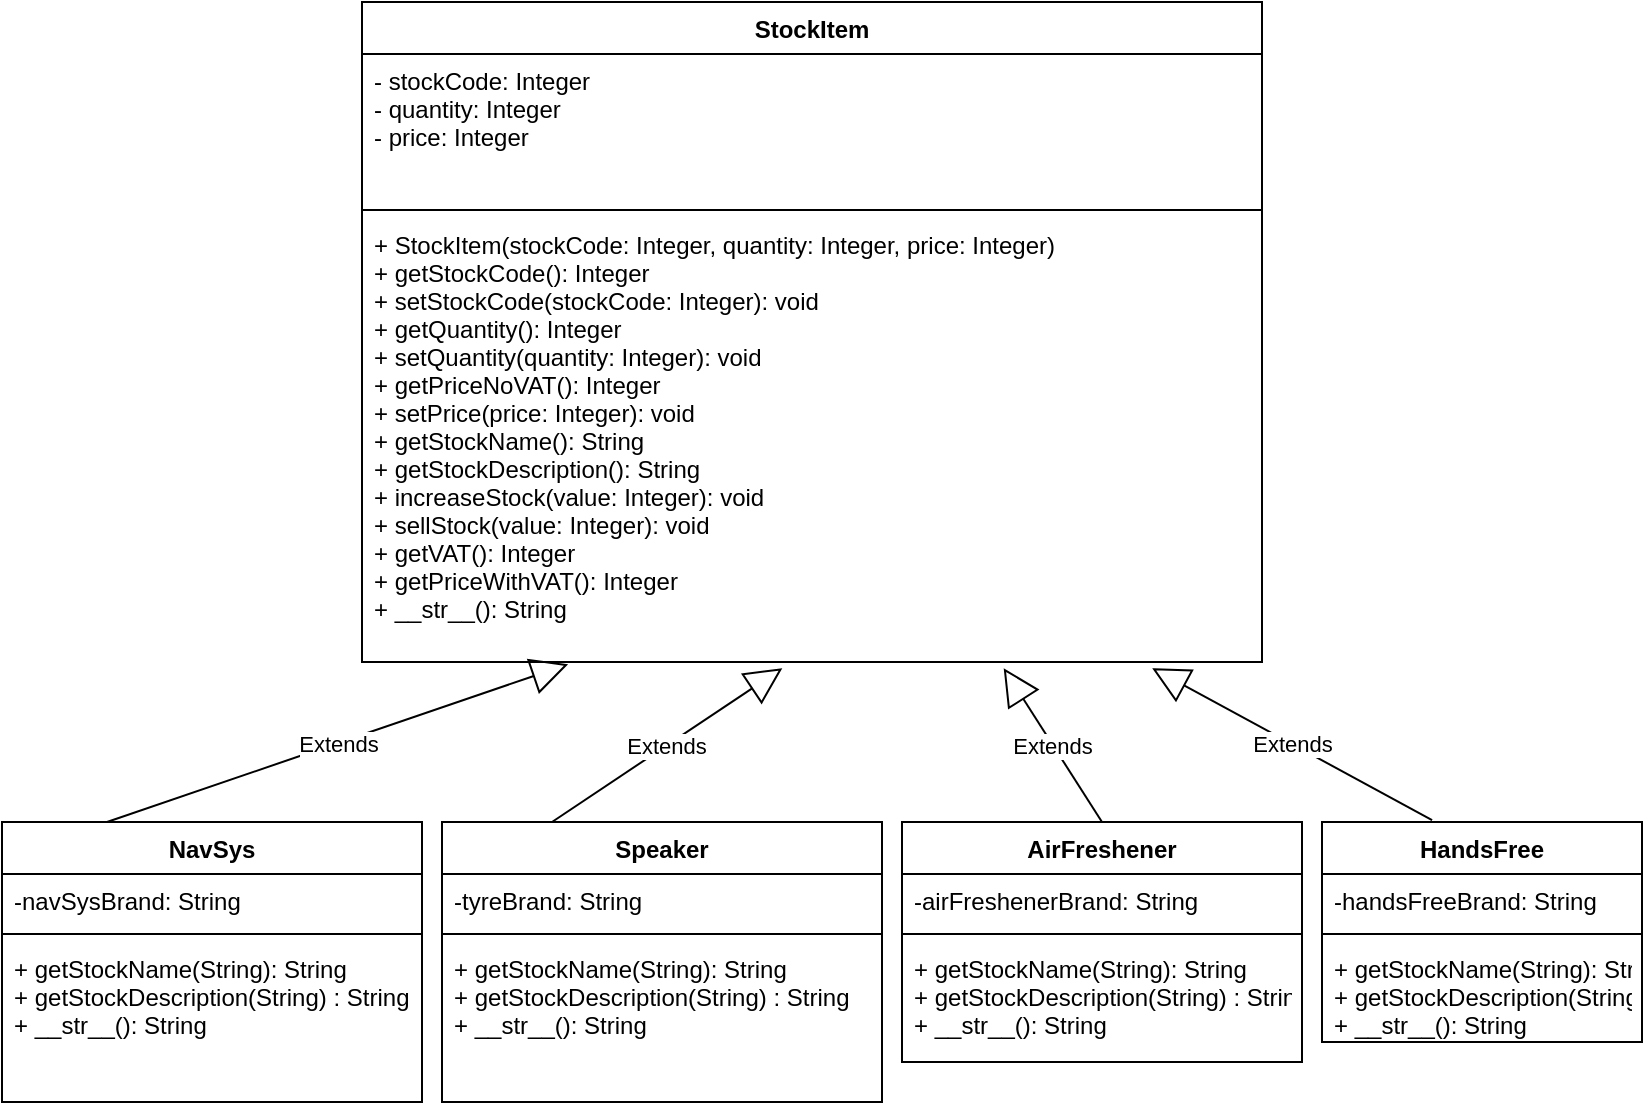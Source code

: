 <mxfile version="15.8.7" type="device"><diagram id="jLkLryWclK6nShEJthFU" name="Page-1"><mxGraphModel dx="1106" dy="997" grid="1" gridSize="10" guides="1" tooltips="1" connect="1" arrows="1" fold="1" page="1" pageScale="1" pageWidth="827" pageHeight="1169" math="0" shadow="0"><root><mxCell id="0"/><mxCell id="1" parent="0"/><mxCell id="6NICtDuDL4yZWyJjTYKJ-6" value="StockItem" style="swimlane;fontStyle=1;align=center;verticalAlign=top;childLayout=stackLayout;horizontal=1;startSize=26;horizontalStack=0;resizeParent=1;resizeParentMax=0;resizeLast=0;collapsible=1;marginBottom=0;" parent="1" vertex="1"><mxGeometry x="180" y="510" width="450" height="330" as="geometry"/></mxCell><mxCell id="6NICtDuDL4yZWyJjTYKJ-7" value="- stockCode: Integer&#10;- quantity: Integer&#10;- price: Integer" style="text;strokeColor=none;fillColor=none;align=left;verticalAlign=top;spacingLeft=4;spacingRight=4;overflow=hidden;rotatable=0;points=[[0,0.5],[1,0.5]];portConstraint=eastwest;" parent="6NICtDuDL4yZWyJjTYKJ-6" vertex="1"><mxGeometry y="26" width="450" height="74" as="geometry"/></mxCell><mxCell id="6NICtDuDL4yZWyJjTYKJ-8" value="" style="line;strokeWidth=1;fillColor=none;align=left;verticalAlign=middle;spacingTop=-1;spacingLeft=3;spacingRight=3;rotatable=0;labelPosition=right;points=[];portConstraint=eastwest;" parent="6NICtDuDL4yZWyJjTYKJ-6" vertex="1"><mxGeometry y="100" width="450" height="8" as="geometry"/></mxCell><mxCell id="6NICtDuDL4yZWyJjTYKJ-9" value="+ StockItem(stockCode: Integer, quantity: Integer, price: Integer)&#10;+ getStockCode(): Integer&#10;+ setStockCode(stockCode: Integer): void&#10;+ getQuantity(): Integer&#10;+ setQuantity(quantity: Integer): void&#10;+ getPriceNoVAT(): Integer&#10;+ setPrice(price: Integer): void&#10;+ getStockName(): String&#10;+ getStockDescription(): String&#10;+ increaseStock(value: Integer): void&#10;+ sellStock(value: Integer): void&#10;+ getVAT(): Integer&#10;+ getPriceWithVAT(): Integer&#10;+ __str__(): String" style="text;strokeColor=none;fillColor=none;align=left;verticalAlign=top;spacingLeft=4;spacingRight=4;overflow=hidden;rotatable=0;points=[[0,0.5],[1,0.5]];portConstraint=eastwest;" parent="6NICtDuDL4yZWyJjTYKJ-6" vertex="1"><mxGeometry y="108" width="450" height="222" as="geometry"/></mxCell><mxCell id="PgcG9ZXpzVE8q3b61SAs-1" value="NavSys" style="swimlane;fontStyle=1;align=center;verticalAlign=top;childLayout=stackLayout;horizontal=1;startSize=26;horizontalStack=0;resizeParent=1;resizeParentMax=0;resizeLast=0;collapsible=1;marginBottom=0;" parent="1" vertex="1"><mxGeometry y="920" width="210" height="140" as="geometry"/></mxCell><mxCell id="PgcG9ZXpzVE8q3b61SAs-2" value="-navSysBrand: String" style="text;strokeColor=none;fillColor=none;align=left;verticalAlign=top;spacingLeft=4;spacingRight=4;overflow=hidden;rotatable=0;points=[[0,0.5],[1,0.5]];portConstraint=eastwest;" parent="PgcG9ZXpzVE8q3b61SAs-1" vertex="1"><mxGeometry y="26" width="210" height="26" as="geometry"/></mxCell><mxCell id="PgcG9ZXpzVE8q3b61SAs-3" value="" style="line;strokeWidth=1;fillColor=none;align=left;verticalAlign=middle;spacingTop=-1;spacingLeft=3;spacingRight=3;rotatable=0;labelPosition=right;points=[];portConstraint=eastwest;" parent="PgcG9ZXpzVE8q3b61SAs-1" vertex="1"><mxGeometry y="52" width="210" height="8" as="geometry"/></mxCell><mxCell id="PgcG9ZXpzVE8q3b61SAs-4" value="+ getStockName(String): String&#10;+ getStockDescription(String) : String&#10;+ __str__(): String" style="text;strokeColor=none;fillColor=none;align=left;verticalAlign=top;spacingLeft=4;spacingRight=4;overflow=hidden;rotatable=0;points=[[0,0.5],[1,0.5]];portConstraint=eastwest;" parent="PgcG9ZXpzVE8q3b61SAs-1" vertex="1"><mxGeometry y="60" width="210" height="80" as="geometry"/></mxCell><mxCell id="PgcG9ZXpzVE8q3b61SAs-5" value="Extends" style="endArrow=block;endSize=16;endFill=0;html=1;rounded=0;entryX=0.229;entryY=1.005;entryDx=0;entryDy=0;entryPerimeter=0;exitX=0.25;exitY=0;exitDx=0;exitDy=0;" parent="1" source="PgcG9ZXpzVE8q3b61SAs-1" target="6NICtDuDL4yZWyJjTYKJ-9" edge="1"><mxGeometry width="160" relative="1" as="geometry"><mxPoint x="140" y="880" as="sourcePoint"/><mxPoint x="300" y="880" as="targetPoint"/></mxGeometry></mxCell><mxCell id="Vk2YBC0A8CCZcEMKErwV-1" value="Speaker" style="swimlane;fontStyle=1;align=center;verticalAlign=top;childLayout=stackLayout;horizontal=1;startSize=26;horizontalStack=0;resizeParent=1;resizeParentMax=0;resizeLast=0;collapsible=1;marginBottom=0;" parent="1" vertex="1"><mxGeometry x="220" y="920" width="220" height="140" as="geometry"/></mxCell><mxCell id="Vk2YBC0A8CCZcEMKErwV-2" value="-tyreBrand: String" style="text;strokeColor=none;fillColor=none;align=left;verticalAlign=top;spacingLeft=4;spacingRight=4;overflow=hidden;rotatable=0;points=[[0,0.5],[1,0.5]];portConstraint=eastwest;" parent="Vk2YBC0A8CCZcEMKErwV-1" vertex="1"><mxGeometry y="26" width="220" height="26" as="geometry"/></mxCell><mxCell id="Vk2YBC0A8CCZcEMKErwV-3" value="" style="line;strokeWidth=1;fillColor=none;align=left;verticalAlign=middle;spacingTop=-1;spacingLeft=3;spacingRight=3;rotatable=0;labelPosition=right;points=[];portConstraint=eastwest;" parent="Vk2YBC0A8CCZcEMKErwV-1" vertex="1"><mxGeometry y="52" width="220" height="8" as="geometry"/></mxCell><mxCell id="Vk2YBC0A8CCZcEMKErwV-4" value="+ getStockName(String): String&#10;+ getStockDescription(String) : String&#10;+ __str__(): String" style="text;strokeColor=none;fillColor=none;align=left;verticalAlign=top;spacingLeft=4;spacingRight=4;overflow=hidden;rotatable=0;points=[[0,0.5],[1,0.5]];portConstraint=eastwest;" parent="Vk2YBC0A8CCZcEMKErwV-1" vertex="1"><mxGeometry y="60" width="220" height="80" as="geometry"/></mxCell><mxCell id="Vk2YBC0A8CCZcEMKErwV-5" value="Extends" style="endArrow=block;endSize=16;endFill=0;html=1;rounded=0;entryX=0.467;entryY=1.014;entryDx=0;entryDy=0;entryPerimeter=0;exitX=0.25;exitY=0;exitDx=0;exitDy=0;" parent="1" source="Vk2YBC0A8CCZcEMKErwV-1" target="6NICtDuDL4yZWyJjTYKJ-9" edge="1"><mxGeometry width="160" relative="1" as="geometry"><mxPoint x="310" y="890" as="sourcePoint"/><mxPoint x="470" y="890" as="targetPoint"/></mxGeometry></mxCell><mxCell id="Vk2YBC0A8CCZcEMKErwV-6" value="AirFreshener" style="swimlane;fontStyle=1;align=center;verticalAlign=top;childLayout=stackLayout;horizontal=1;startSize=26;horizontalStack=0;resizeParent=1;resizeParentMax=0;resizeLast=0;collapsible=1;marginBottom=0;" parent="1" vertex="1"><mxGeometry x="450" y="920" width="200" height="120" as="geometry"/></mxCell><mxCell id="Vk2YBC0A8CCZcEMKErwV-7" value="-airFreshenerBrand: String" style="text;strokeColor=none;fillColor=none;align=left;verticalAlign=top;spacingLeft=4;spacingRight=4;overflow=hidden;rotatable=0;points=[[0,0.5],[1,0.5]];portConstraint=eastwest;" parent="Vk2YBC0A8CCZcEMKErwV-6" vertex="1"><mxGeometry y="26" width="200" height="26" as="geometry"/></mxCell><mxCell id="Vk2YBC0A8CCZcEMKErwV-8" value="" style="line;strokeWidth=1;fillColor=none;align=left;verticalAlign=middle;spacingTop=-1;spacingLeft=3;spacingRight=3;rotatable=0;labelPosition=right;points=[];portConstraint=eastwest;" parent="Vk2YBC0A8CCZcEMKErwV-6" vertex="1"><mxGeometry y="52" width="200" height="8" as="geometry"/></mxCell><mxCell id="Vk2YBC0A8CCZcEMKErwV-9" value="+ getStockName(String): String&#10;+ getStockDescription(String) : String&#10;+ __str__(): String" style="text;strokeColor=none;fillColor=none;align=left;verticalAlign=top;spacingLeft=4;spacingRight=4;overflow=hidden;rotatable=0;points=[[0,0.5],[1,0.5]];portConstraint=eastwest;" parent="Vk2YBC0A8CCZcEMKErwV-6" vertex="1"><mxGeometry y="60" width="200" height="60" as="geometry"/></mxCell><mxCell id="Vk2YBC0A8CCZcEMKErwV-10" value="Extends" style="endArrow=block;endSize=16;endFill=0;html=1;rounded=0;entryX=0.713;entryY=1.014;entryDx=0;entryDy=0;entryPerimeter=0;exitX=0.5;exitY=0;exitDx=0;exitDy=0;" parent="1" source="Vk2YBC0A8CCZcEMKErwV-6" target="6NICtDuDL4yZWyJjTYKJ-9" edge="1"><mxGeometry width="160" relative="1" as="geometry"><mxPoint x="460" y="880" as="sourcePoint"/><mxPoint x="620" y="880" as="targetPoint"/></mxGeometry></mxCell><mxCell id="Vk2YBC0A8CCZcEMKErwV-11" value="HandsFree" style="swimlane;fontStyle=1;align=center;verticalAlign=top;childLayout=stackLayout;horizontal=1;startSize=26;horizontalStack=0;resizeParent=1;resizeParentMax=0;resizeLast=0;collapsible=1;marginBottom=0;" parent="1" vertex="1"><mxGeometry x="660" y="920" width="160" height="110" as="geometry"/></mxCell><mxCell id="Vk2YBC0A8CCZcEMKErwV-12" value="-handsFreeBrand: String" style="text;strokeColor=none;fillColor=none;align=left;verticalAlign=top;spacingLeft=4;spacingRight=4;overflow=hidden;rotatable=0;points=[[0,0.5],[1,0.5]];portConstraint=eastwest;" parent="Vk2YBC0A8CCZcEMKErwV-11" vertex="1"><mxGeometry y="26" width="160" height="26" as="geometry"/></mxCell><mxCell id="Vk2YBC0A8CCZcEMKErwV-13" value="" style="line;strokeWidth=1;fillColor=none;align=left;verticalAlign=middle;spacingTop=-1;spacingLeft=3;spacingRight=3;rotatable=0;labelPosition=right;points=[];portConstraint=eastwest;" parent="Vk2YBC0A8CCZcEMKErwV-11" vertex="1"><mxGeometry y="52" width="160" height="8" as="geometry"/></mxCell><mxCell id="Vk2YBC0A8CCZcEMKErwV-14" value="+ getStockName(String): String&#10;+ getStockDescription(String) : String&#10;+ __str__(): String" style="text;strokeColor=none;fillColor=none;align=left;verticalAlign=top;spacingLeft=4;spacingRight=4;overflow=hidden;rotatable=0;points=[[0,0.5],[1,0.5]];portConstraint=eastwest;" parent="Vk2YBC0A8CCZcEMKErwV-11" vertex="1"><mxGeometry y="60" width="160" height="50" as="geometry"/></mxCell><mxCell id="Vk2YBC0A8CCZcEMKErwV-15" value="Extends" style="endArrow=block;endSize=16;endFill=0;html=1;rounded=0;exitX=0.344;exitY=-0.009;exitDx=0;exitDy=0;exitPerimeter=0;entryX=0.878;entryY=1.014;entryDx=0;entryDy=0;entryPerimeter=0;" parent="1" source="Vk2YBC0A8CCZcEMKErwV-11" target="6NICtDuDL4yZWyJjTYKJ-9" edge="1"><mxGeometry width="160" relative="1" as="geometry"><mxPoint x="620" y="870" as="sourcePoint"/><mxPoint x="780" y="870" as="targetPoint"/></mxGeometry></mxCell></root></mxGraphModel></diagram></mxfile>